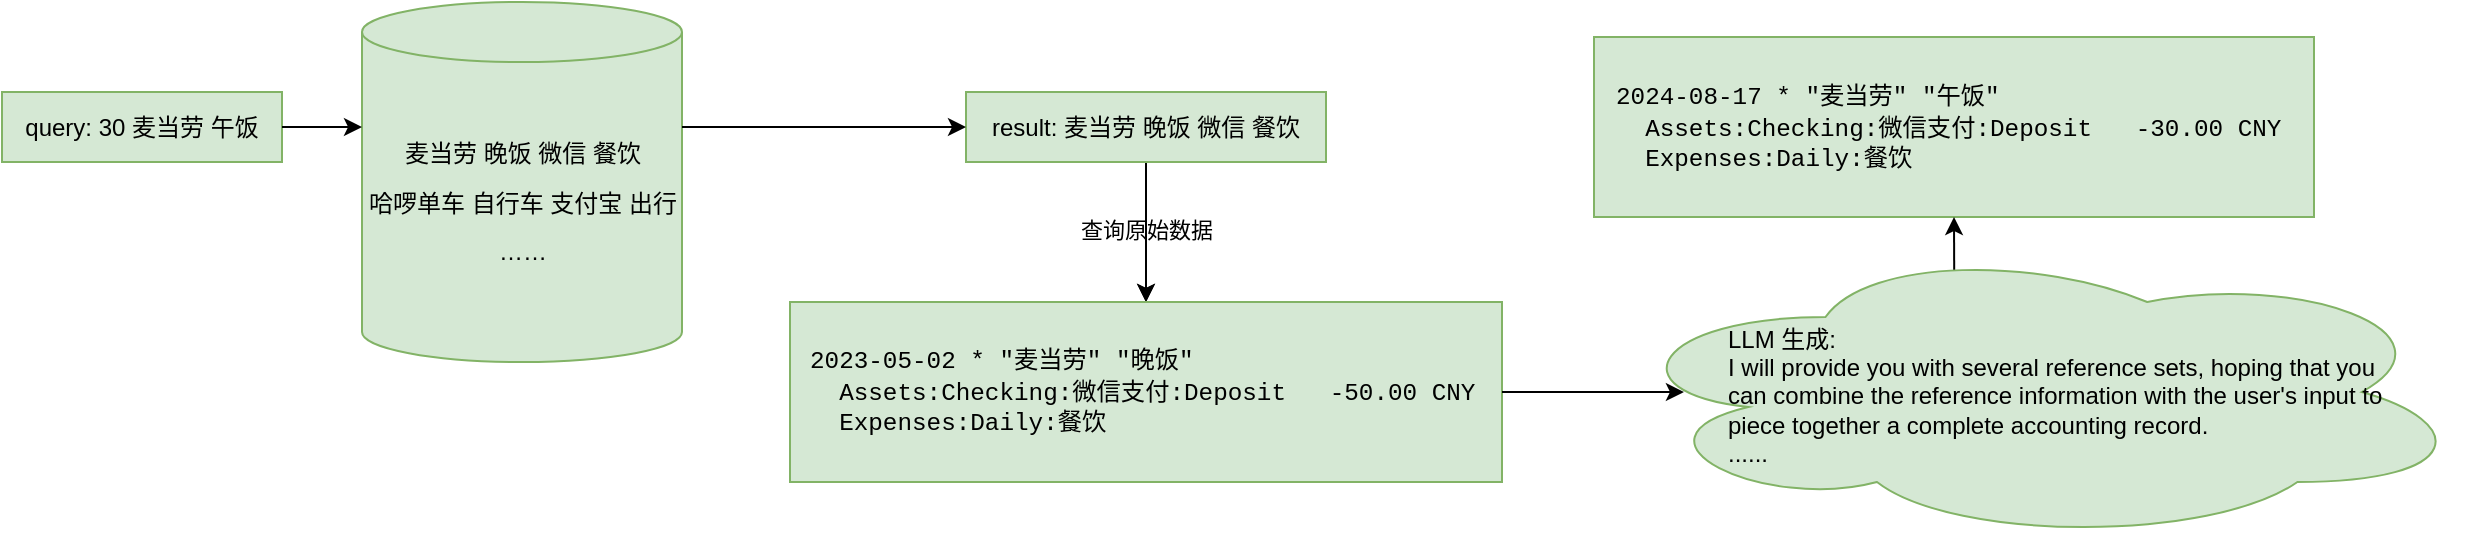 <mxfile version="24.7.7">
  <diagram name="第 1 页" id="TfHJkevkc9A7aDuGqF7o">
    <mxGraphModel dx="984" dy="545" grid="1" gridSize="10" guides="1" tooltips="1" connect="1" arrows="1" fold="1" page="1" pageScale="1" pageWidth="827" pageHeight="1169" math="0" shadow="0">
      <root>
        <mxCell id="0" />
        <mxCell id="1" parent="0" />
        <mxCell id="TPlm3mmLFZpDYCI5alrE-1" value="query: 30 麦当劳 午饭" style="rounded=0;whiteSpace=wrap;html=1;fillColor=#d5e8d4;strokeColor=#82b366;" vertex="1" parent="1">
          <mxGeometry x="20" y="235" width="140" height="35" as="geometry" />
        </mxCell>
        <mxCell id="TPlm3mmLFZpDYCI5alrE-2" style="edgeStyle=orthogonalEdgeStyle;rounded=0;orthogonalLoop=1;jettySize=auto;html=1;exitX=0.5;exitY=1;exitDx=0;exitDy=0;entryX=0.5;entryY=0;entryDx=0;entryDy=0;" edge="1" parent="1" source="TPlm3mmLFZpDYCI5alrE-4" target="TPlm3mmLFZpDYCI5alrE-14">
          <mxGeometry relative="1" as="geometry" />
        </mxCell>
        <mxCell id="TPlm3mmLFZpDYCI5alrE-3" value="查询原始数据" style="edgeLabel;html=1;align=center;verticalAlign=middle;resizable=0;points=[];" vertex="1" connectable="0" parent="TPlm3mmLFZpDYCI5alrE-2">
          <mxGeometry x="-0.267" y="1" relative="1" as="geometry">
            <mxPoint x="-1" y="8" as="offset" />
          </mxGeometry>
        </mxCell>
        <mxCell id="TPlm3mmLFZpDYCI5alrE-16" value="" style="edgeStyle=orthogonalEdgeStyle;rounded=0;orthogonalLoop=1;jettySize=auto;html=1;" edge="1" parent="1" source="TPlm3mmLFZpDYCI5alrE-4" target="TPlm3mmLFZpDYCI5alrE-14">
          <mxGeometry relative="1" as="geometry" />
        </mxCell>
        <mxCell id="TPlm3mmLFZpDYCI5alrE-4" value="result: 麦当劳 晚饭 微信 餐饮" style="rounded=0;whiteSpace=wrap;html=1;fillColor=#d5e8d4;strokeColor=#82b366;" vertex="1" parent="1">
          <mxGeometry x="502" y="235" width="180" height="35" as="geometry" />
        </mxCell>
        <mxCell id="TPlm3mmLFZpDYCI5alrE-5" value="" style="group" vertex="1" connectable="0" parent="1">
          <mxGeometry x="190" y="190" width="180" height="180" as="geometry" />
        </mxCell>
        <mxCell id="TPlm3mmLFZpDYCI5alrE-6" value="" style="shape=cylinder3;whiteSpace=wrap;html=1;boundedLbl=1;backgroundOutline=1;size=15;fillColor=#d5e8d4;strokeColor=#82b366;" vertex="1" parent="TPlm3mmLFZpDYCI5alrE-5">
          <mxGeometry x="10" width="160" height="180" as="geometry" />
        </mxCell>
        <mxCell id="TPlm3mmLFZpDYCI5alrE-7" value="麦当劳 晚饭 微信 餐饮" style="text;html=1;align=center;verticalAlign=middle;resizable=0;points=[];autosize=1;strokeColor=none;fillColor=none;" vertex="1" parent="TPlm3mmLFZpDYCI5alrE-5">
          <mxGeometry x="20" y="61.364" width="140" height="30" as="geometry" />
        </mxCell>
        <mxCell id="TPlm3mmLFZpDYCI5alrE-8" value="哈啰单车 自行车 支付宝 出行" style="text;html=1;align=center;verticalAlign=middle;resizable=0;points=[];autosize=1;strokeColor=none;fillColor=none;" vertex="1" parent="TPlm3mmLFZpDYCI5alrE-5">
          <mxGeometry y="85.909" width="180" height="30" as="geometry" />
        </mxCell>
        <mxCell id="TPlm3mmLFZpDYCI5alrE-9" value="……" style="text;html=1;align=center;verticalAlign=middle;resizable=0;points=[];autosize=1;strokeColor=none;fillColor=none;" vertex="1" parent="TPlm3mmLFZpDYCI5alrE-5">
          <mxGeometry x="65" y="110.455" width="50" height="30" as="geometry" />
        </mxCell>
        <mxCell id="TPlm3mmLFZpDYCI5alrE-10" style="edgeStyle=orthogonalEdgeStyle;rounded=0;orthogonalLoop=1;jettySize=auto;html=1;exitX=1;exitY=0;exitDx=0;exitDy=62.5;exitPerimeter=0;entryX=0;entryY=0.5;entryDx=0;entryDy=0;" edge="1" parent="1" source="TPlm3mmLFZpDYCI5alrE-6" target="TPlm3mmLFZpDYCI5alrE-4">
          <mxGeometry relative="1" as="geometry" />
        </mxCell>
        <mxCell id="TPlm3mmLFZpDYCI5alrE-11" style="edgeStyle=orthogonalEdgeStyle;rounded=0;orthogonalLoop=1;jettySize=auto;html=1;exitX=1;exitY=0.5;exitDx=0;exitDy=0;entryX=0;entryY=0;entryDx=0;entryDy=62.5;entryPerimeter=0;" edge="1" parent="1" source="TPlm3mmLFZpDYCI5alrE-1" target="TPlm3mmLFZpDYCI5alrE-6">
          <mxGeometry relative="1" as="geometry" />
        </mxCell>
        <mxCell id="TPlm3mmLFZpDYCI5alrE-14" value="&lt;span style=&quot;font-family: Menlo, Monaco, Consolas, &amp;quot;Courier New&amp;quot;, monospace; font-size: 12.15px; white-space-collapse: preserve;&quot;&gt;2023-05-02 * &quot;麦当劳&quot; &quot;晚饭&quot;&lt;/span&gt;&lt;br style=&quot;--tw-border-spacing-x: 0; --tw-border-spacing-y: 0; --tw-translate-x: 0; --tw-translate-y: 0; --tw-rotate: 0; --tw-skew-x: 0; --tw-skew-y: 0; --tw-scale-x: 1; --tw-scale-y: 1; --tw-pan-x: ; --tw-pan-y: ; --tw-pinch-zoom: ; --tw-scroll-snap-strictness: proximity; --tw-ordinal: ; --tw-slashed-zero: ; --tw-numeric-figure: ; --tw-numeric-spacing: ; --tw-numeric-fraction: ; --tw-ring-inset: ; --tw-ring-offset-width: 0px; --tw-ring-offset-color: #fff; --tw-ring-color: rgb(59 130 246 / .5); --tw-ring-offset-shadow: 0 0 #0000; --tw-ring-shadow: 0 0 #0000; --tw-shadow: 0 0 #0000; --tw-shadow-colored: 0 0 #0000; --tw-blur: ; --tw-brightness: ; --tw-contrast: ; --tw-grayscale: ; --tw-hue-rotate: ; --tw-invert: ; --tw-saturate: ; --tw-sepia: ; --tw-drop-shadow: ; --tw-backdrop-blur: ; --tw-backdrop-brightness: ; --tw-backdrop-contrast: ; --tw-backdrop-grayscale: ; --tw-backdrop-hue-rotate: ; --tw-backdrop-invert: ; --tw-backdrop-opacity: ; --tw-backdrop-saturate: ; --tw-backdrop-sepia: ; font-family: Menlo, Monaco, Consolas, &amp;quot;Courier New&amp;quot;, monospace; font-size: 12.15px; white-space-collapse: preserve;&quot;&gt;&lt;span style=&quot;font-family: Menlo, Monaco, Consolas, &amp;quot;Courier New&amp;quot;, monospace; font-size: 12.15px; white-space-collapse: preserve;&quot;&gt;  Assets:Checking:微信支付:Deposit   -50.00 CNY&lt;/span&gt;&lt;br style=&quot;--tw-border-spacing-x: 0; --tw-border-spacing-y: 0; --tw-translate-x: 0; --tw-translate-y: 0; --tw-rotate: 0; --tw-skew-x: 0; --tw-skew-y: 0; --tw-scale-x: 1; --tw-scale-y: 1; --tw-pan-x: ; --tw-pan-y: ; --tw-pinch-zoom: ; --tw-scroll-snap-strictness: proximity; --tw-ordinal: ; --tw-slashed-zero: ; --tw-numeric-figure: ; --tw-numeric-spacing: ; --tw-numeric-fraction: ; --tw-ring-inset: ; --tw-ring-offset-width: 0px; --tw-ring-offset-color: #fff; --tw-ring-color: rgb(59 130 246 / .5); --tw-ring-offset-shadow: 0 0 #0000; --tw-ring-shadow: 0 0 #0000; --tw-shadow: 0 0 #0000; --tw-shadow-colored: 0 0 #0000; --tw-blur: ; --tw-brightness: ; --tw-contrast: ; --tw-grayscale: ; --tw-hue-rotate: ; --tw-invert: ; --tw-saturate: ; --tw-sepia: ; --tw-drop-shadow: ; --tw-backdrop-blur: ; --tw-backdrop-brightness: ; --tw-backdrop-contrast: ; --tw-backdrop-grayscale: ; --tw-backdrop-hue-rotate: ; --tw-backdrop-invert: ; --tw-backdrop-opacity: ; --tw-backdrop-saturate: ; --tw-backdrop-sepia: ; font-family: Menlo, Monaco, Consolas, &amp;quot;Courier New&amp;quot;, monospace; font-size: 12.15px; white-space-collapse: preserve;&quot;&gt;&lt;span style=&quot;font-family: Menlo, Monaco, Consolas, &amp;quot;Courier New&amp;quot;, monospace; font-size: 12.15px; white-space-collapse: preserve;&quot;&gt;  Expenses:Daily:餐饮&lt;/span&gt;" style="rounded=0;whiteSpace=wrap;html=1;fillColor=#d5e8d4;strokeColor=#82b366;align=left;spacingLeft=8;" vertex="1" parent="1">
          <mxGeometry x="414" y="340" width="356" height="90" as="geometry" />
        </mxCell>
        <mxCell id="TPlm3mmLFZpDYCI5alrE-15" value="&lt;span style=&quot;font-family: Menlo, Monaco, Consolas, &amp;quot;Courier New&amp;quot;, monospace; font-size: 12.15px; white-space-collapse: preserve;&quot;&gt;2024-08-17 * &quot;麦当劳&quot; &quot;午饭&quot;&lt;br&gt;  Assets:Checking:微信支付:Deposit   -30.00 CNY&lt;br&gt;  Expenses:Daily:餐饮&lt;/span&gt;" style="rounded=0;whiteSpace=wrap;html=1;labelBackgroundColor=none;align=left;spacingLeft=9;fillColor=#d5e8d4;strokeColor=#82b366;" vertex="1" parent="1">
          <mxGeometry x="816" y="207.5" width="360" height="90" as="geometry" />
        </mxCell>
        <mxCell id="TPlm3mmLFZpDYCI5alrE-20" style="edgeStyle=orthogonalEdgeStyle;rounded=0;orthogonalLoop=1;jettySize=auto;html=1;exitX=0.4;exitY=0.1;exitDx=0;exitDy=0;exitPerimeter=0;entryX=0.5;entryY=1;entryDx=0;entryDy=0;" edge="1" parent="1" source="TPlm3mmLFZpDYCI5alrE-18" target="TPlm3mmLFZpDYCI5alrE-15">
          <mxGeometry relative="1" as="geometry" />
        </mxCell>
        <mxCell id="TPlm3mmLFZpDYCI5alrE-18" value="LLM 生成:&lt;br&gt;&lt;div&gt;I will provide you with several reference sets, hoping that you can combine the reference information with the user&#39;s input to piece together a complete accounting record.&amp;nbsp;&amp;nbsp;&lt;/div&gt;&lt;div&gt;......&lt;/div&gt;" style="ellipse;shape=cloud;whiteSpace=wrap;html=1;fillColor=#d5e8d4;strokeColor=#82b366;spacingLeft=56;spacingRight=36;align=left;spacingTop=3;" vertex="1" parent="1">
          <mxGeometry x="824.5" y="310" width="429" height="150" as="geometry" />
        </mxCell>
        <mxCell id="TPlm3mmLFZpDYCI5alrE-19" style="edgeStyle=orthogonalEdgeStyle;rounded=0;orthogonalLoop=1;jettySize=auto;html=1;exitX=1;exitY=0.5;exitDx=0;exitDy=0;entryX=0.085;entryY=0.5;entryDx=0;entryDy=0;entryPerimeter=0;" edge="1" parent="1" source="TPlm3mmLFZpDYCI5alrE-14" target="TPlm3mmLFZpDYCI5alrE-18">
          <mxGeometry relative="1" as="geometry" />
        </mxCell>
      </root>
    </mxGraphModel>
  </diagram>
</mxfile>
